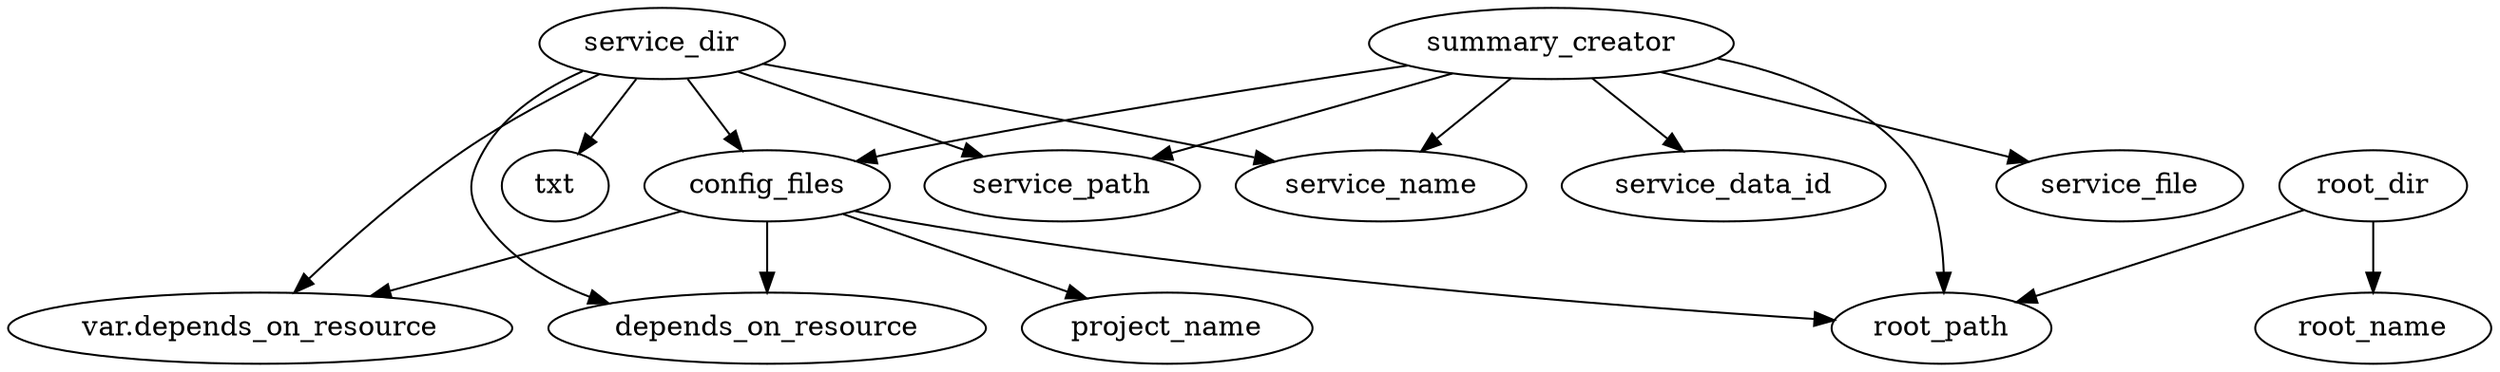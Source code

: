 digraph Dependencies {
    "config_files" -> "depends_on_resource";
    "config_files" -> "root_path";
    "config_files" -> "project_name";
    "config_files" -> "var.depends_on_resource";
    "root_dir" -> "root_path";
    "root_dir" -> "root_name";
    "service_dir" -> "service_name";
    "service_dir" -> "txt";
    "service_dir" -> "depends_on_resource";
    "service_dir" -> "config_files";
    "service_dir" -> "service_path";
    "service_dir" -> "var.depends_on_resource";
    "summary_creator" -> "service_file";
    "summary_creator" -> "service_name";
    "summary_creator" -> "service_data_id";
    "summary_creator" -> "root_path";
    "summary_creator" -> "config_files";
    "summary_creator" -> "service_path";
}
